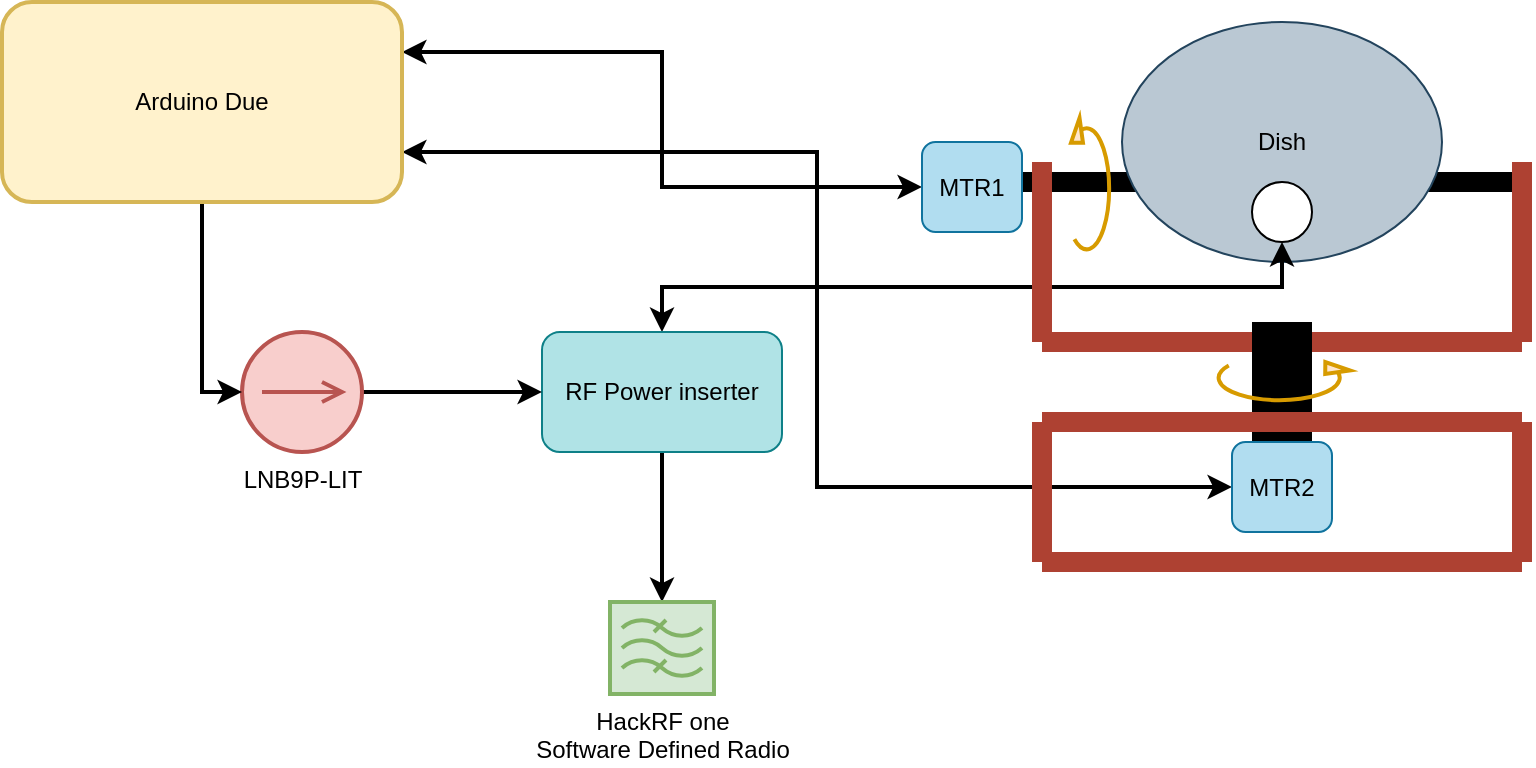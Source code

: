 <mxfile version="12.7.0" type="github">
  <diagram name="Page-1" id="7e0a89b8-554c-2b80-1dc8-d5c74ca68de4">
    <mxGraphModel dx="1186" dy="724" grid="1" gridSize="10" guides="1" tooltips="1" connect="1" arrows="1" fold="1" page="1" pageScale="1" pageWidth="1100" pageHeight="850" background="#ffffff" math="0" shadow="0">
      <root>
        <mxCell id="0"/>
        <mxCell id="1" parent="0"/>
        <mxCell id="dqoyC9YQfbvekCFBguCb-6" value="" style="endArrow=none;html=1;strokeWidth=10;" edge="1" parent="1">
          <mxGeometry width="50" height="50" relative="1" as="geometry">
            <mxPoint x="930" y="110" as="sourcePoint"/>
            <mxPoint x="680" y="110" as="targetPoint"/>
          </mxGeometry>
        </mxCell>
        <mxCell id="dqoyC9YQfbvekCFBguCb-2" value="Dish" style="ellipse;whiteSpace=wrap;html=1;fillColor=#bac8d3;strokeColor=#23445d;" vertex="1" parent="1">
          <mxGeometry x="730" y="30" width="160" height="120" as="geometry"/>
        </mxCell>
        <mxCell id="dqoyC9YQfbvekCFBguCb-3" value="" style="ellipse;whiteSpace=wrap;html=1;aspect=fixed;" vertex="1" parent="1">
          <mxGeometry x="795" y="110" width="30" height="30" as="geometry"/>
        </mxCell>
        <mxCell id="dqoyC9YQfbvekCFBguCb-22" style="edgeStyle=orthogonalEdgeStyle;rounded=0;orthogonalLoop=1;jettySize=auto;html=1;entryX=0.5;entryY=0;entryDx=0;entryDy=0;entryPerimeter=0;startArrow=none;startFill=0;strokeWidth=2;" edge="1" parent="1" source="dqoyC9YQfbvekCFBguCb-4" target="dqoyC9YQfbvekCFBguCb-21">
          <mxGeometry relative="1" as="geometry"/>
        </mxCell>
        <mxCell id="dqoyC9YQfbvekCFBguCb-30" style="edgeStyle=orthogonalEdgeStyle;rounded=0;orthogonalLoop=1;jettySize=auto;html=1;exitX=0.5;exitY=0;exitDx=0;exitDy=0;entryX=0.5;entryY=1;entryDx=0;entryDy=0;startArrow=classic;startFill=1;strokeWidth=2;" edge="1" parent="1" source="dqoyC9YQfbvekCFBguCb-4" target="dqoyC9YQfbvekCFBguCb-3">
          <mxGeometry relative="1" as="geometry"/>
        </mxCell>
        <mxCell id="dqoyC9YQfbvekCFBguCb-4" value="RF Power inserter" style="rounded=1;whiteSpace=wrap;html=1;fillColor=#b0e3e6;strokeColor=#0e8088;" vertex="1" parent="1">
          <mxGeometry x="440" y="185" width="120" height="60" as="geometry"/>
        </mxCell>
        <mxCell id="dqoyC9YQfbvekCFBguCb-9" value="" style="endArrow=none;html=1;strokeWidth=10;fillColor=#fad9d5;strokeColor=#ae4132;" edge="1" parent="1">
          <mxGeometry width="50" height="50" relative="1" as="geometry">
            <mxPoint x="690" y="190" as="sourcePoint"/>
            <mxPoint x="690" y="100" as="targetPoint"/>
          </mxGeometry>
        </mxCell>
        <mxCell id="dqoyC9YQfbvekCFBguCb-27" style="edgeStyle=orthogonalEdgeStyle;rounded=0;orthogonalLoop=1;jettySize=auto;html=1;exitX=0;exitY=0.5;exitDx=0;exitDy=0;entryX=1;entryY=0.25;entryDx=0;entryDy=0;startArrow=classic;startFill=1;strokeWidth=2;" edge="1" parent="1" source="dqoyC9YQfbvekCFBguCb-7" target="dqoyC9YQfbvekCFBguCb-25">
          <mxGeometry relative="1" as="geometry"/>
        </mxCell>
        <mxCell id="dqoyC9YQfbvekCFBguCb-7" value="MTR1" style="rounded=1;whiteSpace=wrap;html=1;fillColor=#b1ddf0;strokeColor=#10739e;" vertex="1" parent="1">
          <mxGeometry x="630" y="90" width="50" height="45" as="geometry"/>
        </mxCell>
        <mxCell id="dqoyC9YQfbvekCFBguCb-10" value="" style="endArrow=none;html=1;strokeWidth=10;fillColor=#fad9d5;strokeColor=#ae4132;" edge="1" parent="1">
          <mxGeometry width="50" height="50" relative="1" as="geometry">
            <mxPoint x="930" y="190" as="sourcePoint"/>
            <mxPoint x="930" y="100" as="targetPoint"/>
          </mxGeometry>
        </mxCell>
        <mxCell id="dqoyC9YQfbvekCFBguCb-11" value="" style="endArrow=none;html=1;strokeWidth=10;fillColor=#fad9d5;strokeColor=#ae4132;" edge="1" parent="1">
          <mxGeometry width="50" height="50" relative="1" as="geometry">
            <mxPoint x="930" y="190" as="sourcePoint"/>
            <mxPoint x="690" y="190" as="targetPoint"/>
          </mxGeometry>
        </mxCell>
        <mxCell id="dqoyC9YQfbvekCFBguCb-12" value="" style="endArrow=none;html=1;strokeWidth=30;" edge="1" parent="1">
          <mxGeometry width="50" height="50" relative="1" as="geometry">
            <mxPoint x="810" y="240" as="sourcePoint"/>
            <mxPoint x="810" y="180" as="targetPoint"/>
          </mxGeometry>
        </mxCell>
        <mxCell id="dqoyC9YQfbvekCFBguCb-13" value="" style="endArrow=none;html=1;strokeWidth=10;fillColor=#fad9d5;strokeColor=#ae4132;" edge="1" parent="1">
          <mxGeometry width="50" height="50" relative="1" as="geometry">
            <mxPoint x="930" y="230" as="sourcePoint"/>
            <mxPoint x="690" y="230" as="targetPoint"/>
          </mxGeometry>
        </mxCell>
        <mxCell id="dqoyC9YQfbvekCFBguCb-29" style="edgeStyle=orthogonalEdgeStyle;rounded=0;orthogonalLoop=1;jettySize=auto;html=1;entryX=1;entryY=0.75;entryDx=0;entryDy=0;startArrow=classic;startFill=1;strokeWidth=2;" edge="1" parent="1" source="dqoyC9YQfbvekCFBguCb-14" target="dqoyC9YQfbvekCFBguCb-25">
          <mxGeometry relative="1" as="geometry"/>
        </mxCell>
        <mxCell id="dqoyC9YQfbvekCFBguCb-14" value="MTR2" style="rounded=1;whiteSpace=wrap;html=1;fillColor=#b1ddf0;strokeColor=#10739e;" vertex="1" parent="1">
          <mxGeometry x="785" y="240" width="50" height="45" as="geometry"/>
        </mxCell>
        <mxCell id="dqoyC9YQfbvekCFBguCb-15" value="" style="endArrow=none;html=1;strokeWidth=10;fillColor=#fad9d5;strokeColor=#ae4132;" edge="1" parent="1">
          <mxGeometry width="50" height="50" relative="1" as="geometry">
            <mxPoint x="690" y="300" as="sourcePoint"/>
            <mxPoint x="690" y="230" as="targetPoint"/>
          </mxGeometry>
        </mxCell>
        <mxCell id="dqoyC9YQfbvekCFBguCb-16" value="" style="endArrow=none;html=1;strokeWidth=10;fillColor=#fad9d5;strokeColor=#ae4132;" edge="1" parent="1">
          <mxGeometry width="50" height="50" relative="1" as="geometry">
            <mxPoint x="930" y="300" as="sourcePoint"/>
            <mxPoint x="930" y="230" as="targetPoint"/>
          </mxGeometry>
        </mxCell>
        <mxCell id="dqoyC9YQfbvekCFBguCb-17" value="" style="endArrow=none;html=1;strokeWidth=10;fillColor=#fad9d5;strokeColor=#ae4132;" edge="1" parent="1">
          <mxGeometry width="50" height="50" relative="1" as="geometry">
            <mxPoint x="930" y="300" as="sourcePoint"/>
            <mxPoint x="690" y="300" as="targetPoint"/>
          </mxGeometry>
        </mxCell>
        <mxCell id="dqoyC9YQfbvekCFBguCb-18" value="" style="verticalLabelPosition=bottom;shadow=0;dashed=0;align=center;html=1;verticalAlign=top;shape=mxgraph.electrical.rot_mech.verticalLabelPosition=bottom;shadow=0;dashed=0;align=center;fillColor=#ffe6cc;html=1;verticalAlign=top;strokeWidth=2;shape=mxgraph.electrical.rot_mech.rotation;strokeColor=#d79b00;" vertex="1" parent="1">
          <mxGeometry x="775" y="200" width="69" height="20" as="geometry"/>
        </mxCell>
        <mxCell id="dqoyC9YQfbvekCFBguCb-19" value="" style="verticalLabelPosition=bottom;shadow=0;dashed=0;align=center;html=1;verticalAlign=top;shape=mxgraph.electrical.rot_mech.verticalLabelPosition=bottom;shadow=0;dashed=0;align=center;fillColor=#ffe6cc;html=1;verticalAlign=top;strokeWidth=2;shape=mxgraph.electrical.rot_mech.rotation;strokeColor=#d79b00;rotation=-90;" vertex="1" parent="1">
          <mxGeometry x="680" y="102.5" width="69" height="20" as="geometry"/>
        </mxCell>
        <mxCell id="dqoyC9YQfbvekCFBguCb-21" value="HackRF one&lt;br&gt;Software Defined Radio" style="verticalLabelPosition=bottom;shadow=0;dashed=0;align=center;html=1;verticalAlign=top;shape=mxgraph.electrical.abstract.filter;strokeWidth=2;fillColor=#d5e8d4;strokeColor=#82b366;" vertex="1" parent="1">
          <mxGeometry x="474" y="320" width="52" height="46" as="geometry"/>
        </mxCell>
        <mxCell id="dqoyC9YQfbvekCFBguCb-24" style="edgeStyle=orthogonalEdgeStyle;rounded=0;orthogonalLoop=1;jettySize=auto;html=1;entryX=0;entryY=0.5;entryDx=0;entryDy=0;startArrow=none;startFill=0;strokeWidth=2;" edge="1" parent="1" source="dqoyC9YQfbvekCFBguCb-23" target="dqoyC9YQfbvekCFBguCb-4">
          <mxGeometry relative="1" as="geometry"/>
        </mxCell>
        <mxCell id="dqoyC9YQfbvekCFBguCb-23" value="LNB9P-LIT" style="pointerEvents=1;verticalLabelPosition=bottom;shadow=0;dashed=0;align=center;html=1;verticalAlign=top;shape=mxgraph.electrical.signal_sources.dc_source_2;strokeWidth=2;fillColor=#f8cecc;strokeColor=#b85450;" vertex="1" parent="1">
          <mxGeometry x="290" y="185" width="60" height="60" as="geometry"/>
        </mxCell>
        <mxCell id="dqoyC9YQfbvekCFBguCb-26" style="edgeStyle=orthogonalEdgeStyle;rounded=0;orthogonalLoop=1;jettySize=auto;html=1;entryX=0;entryY=0.5;entryDx=0;entryDy=0;entryPerimeter=0;startArrow=none;startFill=0;strokeWidth=2;" edge="1" parent="1" source="dqoyC9YQfbvekCFBguCb-25" target="dqoyC9YQfbvekCFBguCb-23">
          <mxGeometry relative="1" as="geometry"/>
        </mxCell>
        <mxCell id="dqoyC9YQfbvekCFBguCb-25" value="Arduino Due" style="rounded=1;whiteSpace=wrap;html=1;strokeWidth=2;fillColor=#fff2cc;strokeColor=#d6b656;" vertex="1" parent="1">
          <mxGeometry x="170" y="20" width="200" height="100" as="geometry"/>
        </mxCell>
      </root>
    </mxGraphModel>
  </diagram>
</mxfile>
